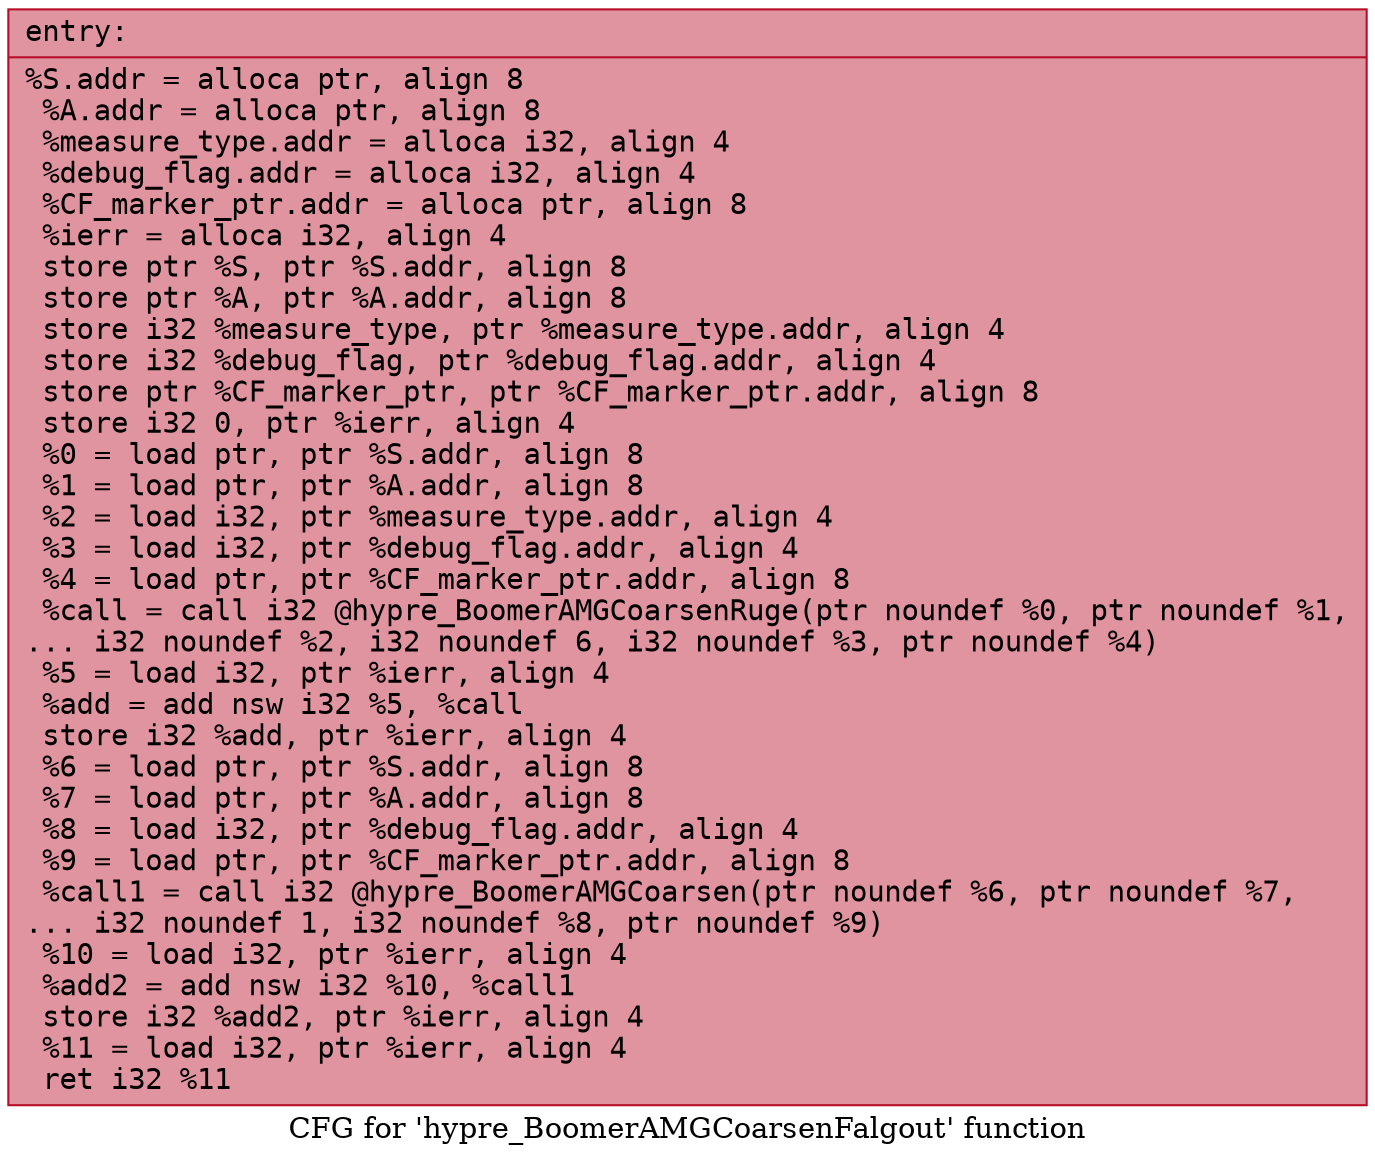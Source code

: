 digraph "CFG for 'hypre_BoomerAMGCoarsenFalgout' function" {
	label="CFG for 'hypre_BoomerAMGCoarsenFalgout' function";

	Node0x5591f12434e0 [shape=record,color="#b70d28ff", style=filled, fillcolor="#b70d2870" fontname="Courier",label="{entry:\l|  %S.addr = alloca ptr, align 8\l  %A.addr = alloca ptr, align 8\l  %measure_type.addr = alloca i32, align 4\l  %debug_flag.addr = alloca i32, align 4\l  %CF_marker_ptr.addr = alloca ptr, align 8\l  %ierr = alloca i32, align 4\l  store ptr %S, ptr %S.addr, align 8\l  store ptr %A, ptr %A.addr, align 8\l  store i32 %measure_type, ptr %measure_type.addr, align 4\l  store i32 %debug_flag, ptr %debug_flag.addr, align 4\l  store ptr %CF_marker_ptr, ptr %CF_marker_ptr.addr, align 8\l  store i32 0, ptr %ierr, align 4\l  %0 = load ptr, ptr %S.addr, align 8\l  %1 = load ptr, ptr %A.addr, align 8\l  %2 = load i32, ptr %measure_type.addr, align 4\l  %3 = load i32, ptr %debug_flag.addr, align 4\l  %4 = load ptr, ptr %CF_marker_ptr.addr, align 8\l  %call = call i32 @hypre_BoomerAMGCoarsenRuge(ptr noundef %0, ptr noundef %1,\l... i32 noundef %2, i32 noundef 6, i32 noundef %3, ptr noundef %4)\l  %5 = load i32, ptr %ierr, align 4\l  %add = add nsw i32 %5, %call\l  store i32 %add, ptr %ierr, align 4\l  %6 = load ptr, ptr %S.addr, align 8\l  %7 = load ptr, ptr %A.addr, align 8\l  %8 = load i32, ptr %debug_flag.addr, align 4\l  %9 = load ptr, ptr %CF_marker_ptr.addr, align 8\l  %call1 = call i32 @hypre_BoomerAMGCoarsen(ptr noundef %6, ptr noundef %7,\l... i32 noundef 1, i32 noundef %8, ptr noundef %9)\l  %10 = load i32, ptr %ierr, align 4\l  %add2 = add nsw i32 %10, %call1\l  store i32 %add2, ptr %ierr, align 4\l  %11 = load i32, ptr %ierr, align 4\l  ret i32 %11\l}"];
}
